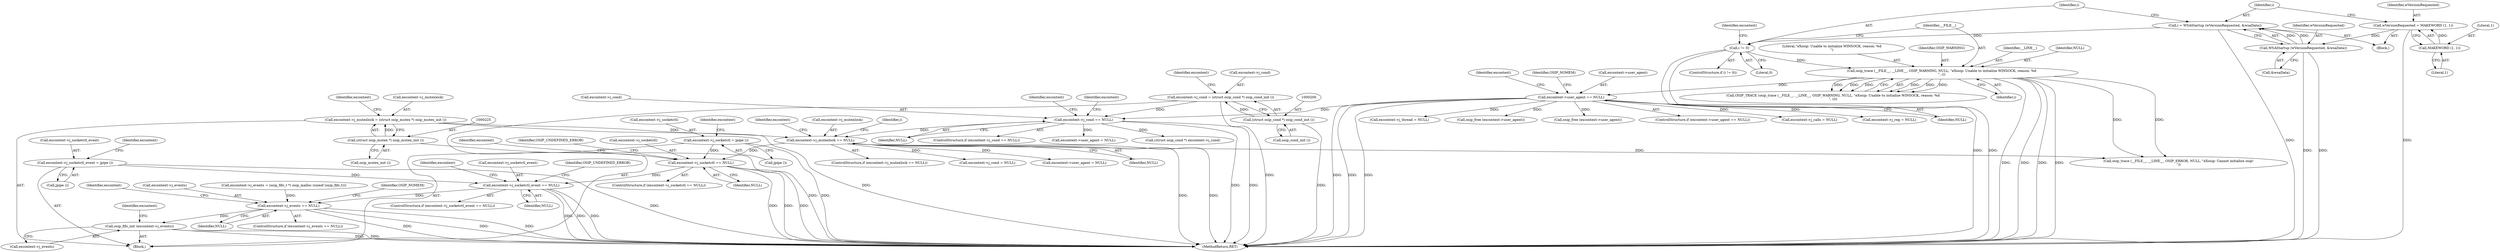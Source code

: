 digraph "0_savannah_2549e421c14aff886629b8482c14af800f411070@API" {
"1000305" [label="(Call,excontext->j_socketctl_event == NULL)"];
"1000299" [label="(Call,excontext->j_socketctl_event = jpipe ())"];
"1000292" [label="(Call,excontext->j_socketctl == NULL)"];
"1000286" [label="(Call,excontext->j_socketctl = jpipe ())"];
"1000228" [label="(Call,excontext->j_mutexlock == NULL)"];
"1000220" [label="(Call,excontext->j_mutexlock = (struct osip_mutex *) osip_mutex_init ())"];
"1000224" [label="(Call,(struct osip_mutex *) osip_mutex_init ())"];
"1000203" [label="(Call,excontext->j_cond == NULL)"];
"1000195" [label="(Call,excontext->j_cond = (struct osip_cond *) osip_cond_init ())"];
"1000199" [label="(Call,(struct osip_cond *) osip_cond_init ())"];
"1000161" [label="(Call,excontext->user_agent == NULL)"];
"1000153" [label="(Call,osip_trace (__FILE__, __LINE__, OSIP_WARNING, NULL, \"eXosip: Unable to initialize WINSOCK, reason: %d\n\", i))"];
"1000148" [label="(Call,i != 0)"];
"1000141" [label="(Call,i = WSAStartup (wVersionRequested, &wsaData))"];
"1000143" [label="(Call,WSAStartup (wVersionRequested, &wsaData))"];
"1000136" [label="(Call,wVersionRequested = MAKEWORD (1, 1))"];
"1000138" [label="(Call,MAKEWORD (1, 1))"];
"1000322" [label="(Call,excontext->j_events == NULL)"];
"1000329" [label="(Call,osip_fifo_init (excontext->j_events))"];
"1000292" [label="(Call,excontext->j_socketctl == NULL)"];
"1000326" [label="(Identifier,NULL)"];
"1000220" [label="(Call,excontext->j_mutexlock = (struct osip_mutex *) osip_mutex_init ())"];
"1000311" [label="(Identifier,OSIP_UNDEFINED_ERROR)"];
"1000314" [label="(Identifier,excontext)"];
"1000257" [label="(Identifier,i)"];
"1000232" [label="(Identifier,NULL)"];
"1000137" [label="(Identifier,wVersionRequested)"];
"1000301" [label="(Identifier,excontext)"];
"1000213" [label="(Call,excontext->user_agent = NULL)"];
"1000141" [label="(Call,i = WSAStartup (wVersionRequested, &wsaData))"];
"1000156" [label="(Identifier,OSIP_WARNING)"];
"1000290" [label="(Call,jpipe ())"];
"1000211" [label="(Identifier,excontext)"];
"1000178" [label="(Call,excontext->j_thread = NULL)"];
"1000162" [label="(Call,excontext->user_agent)"];
"1000304" [label="(ControlStructure,if (excontext->j_socketctl_event == NULL))"];
"1000228" [label="(Call,excontext->j_mutexlock == NULL)"];
"1000195" [label="(Call,excontext->j_cond = (struct osip_cond *) osip_cond_init ())"];
"1000154" [label="(Identifier,__FILE__)"];
"1000306" [label="(Call,excontext->j_socketctl_event)"];
"1000170" [label="(Identifier,excontext)"];
"1000145" [label="(Call,&wsaData)"];
"1000209" [label="(Call,osip_free (excontext->user_agent))"];
"1000234" [label="(Call,osip_free (excontext->user_agent))"];
"1000328" [label="(Identifier,OSIP_NOMEM)"];
"1000236" [label="(Identifier,excontext)"];
"1000227" [label="(ControlStructure,if (excontext->j_mutexlock == NULL))"];
"1000144" [label="(Identifier,wVersionRequested)"];
"1000287" [label="(Call,excontext->j_socketctl)"];
"1000321" [label="(ControlStructure,if (excontext->j_events == NULL))"];
"1000335" [label="(Identifier,excontext)"];
"1000143" [label="(Call,WSAStartup (wVersionRequested, &wsaData))"];
"1000291" [label="(ControlStructure,if (excontext->j_socketctl == NULL))"];
"1000167" [label="(Identifier,OSIP_NOMEM)"];
"1000331" [label="(Identifier,excontext)"];
"1000205" [label="(Identifier,excontext)"];
"1000323" [label="(Call,excontext->j_events)"];
"1000161" [label="(Call,excontext->user_agent == NULL)"];
"1000142" [label="(Identifier,i)"];
"1000136" [label="(Call,wVersionRequested = MAKEWORD (1, 1))"];
"1000309" [label="(Identifier,NULL)"];
"1000160" [label="(ControlStructure,if (excontext->user_agent == NULL))"];
"1000168" [label="(Call,excontext->j_calls = NULL)"];
"1000149" [label="(Identifier,i)"];
"1000244" [label="(Call,(struct osip_cond *) excontext->j_cond)"];
"1000226" [label="(Call,osip_mutex_init ())"];
"1000296" [label="(Identifier,NULL)"];
"1000224" [label="(Call,(struct osip_mutex *) osip_mutex_init ())"];
"1000330" [label="(Call,excontext->j_events)"];
"1000294" [label="(Identifier,excontext)"];
"1000249" [label="(Call,excontext->j_cond = NULL)"];
"1000222" [label="(Identifier,excontext)"];
"1000303" [label="(Call,jpipe ())"];
"1000155" [label="(Identifier,__LINE__)"];
"1000157" [label="(Identifier,NULL)"];
"1000204" [label="(Call,excontext->j_cond)"];
"1000305" [label="(Call,excontext->j_socketctl_event == NULL)"];
"1000190" [label="(Call,excontext->j_reg = NULL)"];
"1000148" [label="(Call,i != 0)"];
"1000147" [label="(ControlStructure,if (i != 0))"];
"1000299" [label="(Call,excontext->j_socketctl_event = jpipe ())"];
"1000230" [label="(Identifier,excontext)"];
"1000300" [label="(Call,excontext->j_socketctl_event)"];
"1000153" [label="(Call,osip_trace (__FILE__, __LINE__, OSIP_WARNING, NULL, \"eXosip: Unable to initialize WINSOCK, reason: %d\n\", i))"];
"1000133" [label="(Block,)"];
"1000106" [label="(Block,)"];
"1000329" [label="(Call,osip_fifo_init (excontext->j_events))"];
"1000152" [label="(Call,OSIP_TRACE (osip_trace (__FILE__, __LINE__, OSIP_WARNING, NULL, \"eXosip: Unable to initialize WINSOCK, reason: %d\n\", i)))"];
"1000150" [label="(Literal,0)"];
"1000158" [label="(Literal,\"eXosip: Unable to initialize WINSOCK, reason: %d\n\")"];
"1000389" [label="(MethodReturn,RET)"];
"1000139" [label="(Literal,1)"];
"1000307" [label="(Identifier,excontext)"];
"1000196" [label="(Call,excontext->j_cond)"];
"1000221" [label="(Call,excontext->j_mutexlock)"];
"1000267" [label="(Call,osip_trace (__FILE__, __LINE__, OSIP_ERROR, NULL, \"eXosip: Cannot initialize osip!\n\"))"];
"1000140" [label="(Literal,1)"];
"1000165" [label="(Identifier,NULL)"];
"1000286" [label="(Call,excontext->j_socketctl = jpipe ())"];
"1000138" [label="(Call,MAKEWORD (1, 1))"];
"1000203" [label="(Call,excontext->j_cond == NULL)"];
"1000298" [label="(Identifier,OSIP_UNDEFINED_ERROR)"];
"1000312" [label="(Call,excontext->j_events = (osip_fifo_t *) osip_malloc (sizeof (osip_fifo_t)))"];
"1000229" [label="(Call,excontext->j_mutexlock)"];
"1000207" [label="(Identifier,NULL)"];
"1000159" [label="(Identifier,i)"];
"1000293" [label="(Call,excontext->j_socketctl)"];
"1000322" [label="(Call,excontext->j_events == NULL)"];
"1000163" [label="(Identifier,excontext)"];
"1000202" [label="(ControlStructure,if (excontext->j_cond == NULL))"];
"1000238" [label="(Call,excontext->user_agent = NULL)"];
"1000201" [label="(Call,osip_cond_init ())"];
"1000199" [label="(Call,(struct osip_cond *) osip_cond_init ())"];
"1000305" -> "1000304"  [label="AST: "];
"1000305" -> "1000309"  [label="CFG: "];
"1000306" -> "1000305"  [label="AST: "];
"1000309" -> "1000305"  [label="AST: "];
"1000311" -> "1000305"  [label="CFG: "];
"1000314" -> "1000305"  [label="CFG: "];
"1000305" -> "1000389"  [label="DDG: "];
"1000305" -> "1000389"  [label="DDG: "];
"1000305" -> "1000389"  [label="DDG: "];
"1000299" -> "1000305"  [label="DDG: "];
"1000292" -> "1000305"  [label="DDG: "];
"1000305" -> "1000322"  [label="DDG: "];
"1000299" -> "1000106"  [label="AST: "];
"1000299" -> "1000303"  [label="CFG: "];
"1000300" -> "1000299"  [label="AST: "];
"1000303" -> "1000299"  [label="AST: "];
"1000307" -> "1000299"  [label="CFG: "];
"1000299" -> "1000389"  [label="DDG: "];
"1000292" -> "1000291"  [label="AST: "];
"1000292" -> "1000296"  [label="CFG: "];
"1000293" -> "1000292"  [label="AST: "];
"1000296" -> "1000292"  [label="AST: "];
"1000298" -> "1000292"  [label="CFG: "];
"1000301" -> "1000292"  [label="CFG: "];
"1000292" -> "1000389"  [label="DDG: "];
"1000292" -> "1000389"  [label="DDG: "];
"1000292" -> "1000389"  [label="DDG: "];
"1000286" -> "1000292"  [label="DDG: "];
"1000228" -> "1000292"  [label="DDG: "];
"1000286" -> "1000106"  [label="AST: "];
"1000286" -> "1000290"  [label="CFG: "];
"1000287" -> "1000286"  [label="AST: "];
"1000290" -> "1000286"  [label="AST: "];
"1000294" -> "1000286"  [label="CFG: "];
"1000286" -> "1000389"  [label="DDG: "];
"1000228" -> "1000227"  [label="AST: "];
"1000228" -> "1000232"  [label="CFG: "];
"1000229" -> "1000228"  [label="AST: "];
"1000232" -> "1000228"  [label="AST: "];
"1000236" -> "1000228"  [label="CFG: "];
"1000257" -> "1000228"  [label="CFG: "];
"1000228" -> "1000389"  [label="DDG: "];
"1000228" -> "1000389"  [label="DDG: "];
"1000220" -> "1000228"  [label="DDG: "];
"1000203" -> "1000228"  [label="DDG: "];
"1000228" -> "1000238"  [label="DDG: "];
"1000228" -> "1000249"  [label="DDG: "];
"1000228" -> "1000267"  [label="DDG: "];
"1000220" -> "1000106"  [label="AST: "];
"1000220" -> "1000224"  [label="CFG: "];
"1000221" -> "1000220"  [label="AST: "];
"1000224" -> "1000220"  [label="AST: "];
"1000230" -> "1000220"  [label="CFG: "];
"1000220" -> "1000389"  [label="DDG: "];
"1000224" -> "1000220"  [label="DDG: "];
"1000224" -> "1000226"  [label="CFG: "];
"1000225" -> "1000224"  [label="AST: "];
"1000226" -> "1000224"  [label="AST: "];
"1000224" -> "1000389"  [label="DDG: "];
"1000203" -> "1000202"  [label="AST: "];
"1000203" -> "1000207"  [label="CFG: "];
"1000204" -> "1000203"  [label="AST: "];
"1000207" -> "1000203"  [label="AST: "];
"1000211" -> "1000203"  [label="CFG: "];
"1000222" -> "1000203"  [label="CFG: "];
"1000203" -> "1000389"  [label="DDG: "];
"1000203" -> "1000389"  [label="DDG: "];
"1000195" -> "1000203"  [label="DDG: "];
"1000161" -> "1000203"  [label="DDG: "];
"1000203" -> "1000213"  [label="DDG: "];
"1000203" -> "1000244"  [label="DDG: "];
"1000195" -> "1000106"  [label="AST: "];
"1000195" -> "1000199"  [label="CFG: "];
"1000196" -> "1000195"  [label="AST: "];
"1000199" -> "1000195"  [label="AST: "];
"1000205" -> "1000195"  [label="CFG: "];
"1000195" -> "1000389"  [label="DDG: "];
"1000199" -> "1000195"  [label="DDG: "];
"1000199" -> "1000201"  [label="CFG: "];
"1000200" -> "1000199"  [label="AST: "];
"1000201" -> "1000199"  [label="AST: "];
"1000199" -> "1000389"  [label="DDG: "];
"1000161" -> "1000160"  [label="AST: "];
"1000161" -> "1000165"  [label="CFG: "];
"1000162" -> "1000161"  [label="AST: "];
"1000165" -> "1000161"  [label="AST: "];
"1000167" -> "1000161"  [label="CFG: "];
"1000170" -> "1000161"  [label="CFG: "];
"1000161" -> "1000389"  [label="DDG: "];
"1000161" -> "1000389"  [label="DDG: "];
"1000161" -> "1000389"  [label="DDG: "];
"1000153" -> "1000161"  [label="DDG: "];
"1000161" -> "1000168"  [label="DDG: "];
"1000161" -> "1000178"  [label="DDG: "];
"1000161" -> "1000190"  [label="DDG: "];
"1000161" -> "1000209"  [label="DDG: "];
"1000161" -> "1000234"  [label="DDG: "];
"1000153" -> "1000152"  [label="AST: "];
"1000153" -> "1000159"  [label="CFG: "];
"1000154" -> "1000153"  [label="AST: "];
"1000155" -> "1000153"  [label="AST: "];
"1000156" -> "1000153"  [label="AST: "];
"1000157" -> "1000153"  [label="AST: "];
"1000158" -> "1000153"  [label="AST: "];
"1000159" -> "1000153"  [label="AST: "];
"1000152" -> "1000153"  [label="CFG: "];
"1000153" -> "1000389"  [label="DDG: "];
"1000153" -> "1000389"  [label="DDG: "];
"1000153" -> "1000389"  [label="DDG: "];
"1000153" -> "1000389"  [label="DDG: "];
"1000153" -> "1000152"  [label="DDG: "];
"1000153" -> "1000152"  [label="DDG: "];
"1000153" -> "1000152"  [label="DDG: "];
"1000153" -> "1000152"  [label="DDG: "];
"1000153" -> "1000152"  [label="DDG: "];
"1000153" -> "1000152"  [label="DDG: "];
"1000148" -> "1000153"  [label="DDG: "];
"1000153" -> "1000267"  [label="DDG: "];
"1000153" -> "1000267"  [label="DDG: "];
"1000148" -> "1000147"  [label="AST: "];
"1000148" -> "1000150"  [label="CFG: "];
"1000149" -> "1000148"  [label="AST: "];
"1000150" -> "1000148"  [label="AST: "];
"1000154" -> "1000148"  [label="CFG: "];
"1000163" -> "1000148"  [label="CFG: "];
"1000148" -> "1000389"  [label="DDG: "];
"1000148" -> "1000389"  [label="DDG: "];
"1000141" -> "1000148"  [label="DDG: "];
"1000141" -> "1000133"  [label="AST: "];
"1000141" -> "1000143"  [label="CFG: "];
"1000142" -> "1000141"  [label="AST: "];
"1000143" -> "1000141"  [label="AST: "];
"1000149" -> "1000141"  [label="CFG: "];
"1000141" -> "1000389"  [label="DDG: "];
"1000143" -> "1000141"  [label="DDG: "];
"1000143" -> "1000141"  [label="DDG: "];
"1000143" -> "1000145"  [label="CFG: "];
"1000144" -> "1000143"  [label="AST: "];
"1000145" -> "1000143"  [label="AST: "];
"1000143" -> "1000389"  [label="DDG: "];
"1000143" -> "1000389"  [label="DDG: "];
"1000136" -> "1000143"  [label="DDG: "];
"1000136" -> "1000133"  [label="AST: "];
"1000136" -> "1000138"  [label="CFG: "];
"1000137" -> "1000136"  [label="AST: "];
"1000138" -> "1000136"  [label="AST: "];
"1000142" -> "1000136"  [label="CFG: "];
"1000136" -> "1000389"  [label="DDG: "];
"1000138" -> "1000136"  [label="DDG: "];
"1000138" -> "1000140"  [label="CFG: "];
"1000139" -> "1000138"  [label="AST: "];
"1000140" -> "1000138"  [label="AST: "];
"1000322" -> "1000321"  [label="AST: "];
"1000322" -> "1000326"  [label="CFG: "];
"1000323" -> "1000322"  [label="AST: "];
"1000326" -> "1000322"  [label="AST: "];
"1000328" -> "1000322"  [label="CFG: "];
"1000331" -> "1000322"  [label="CFG: "];
"1000322" -> "1000389"  [label="DDG: "];
"1000322" -> "1000389"  [label="DDG: "];
"1000322" -> "1000389"  [label="DDG: "];
"1000312" -> "1000322"  [label="DDG: "];
"1000322" -> "1000329"  [label="DDG: "];
"1000329" -> "1000106"  [label="AST: "];
"1000329" -> "1000330"  [label="CFG: "];
"1000330" -> "1000329"  [label="AST: "];
"1000335" -> "1000329"  [label="CFG: "];
"1000329" -> "1000389"  [label="DDG: "];
"1000329" -> "1000389"  [label="DDG: "];
}
